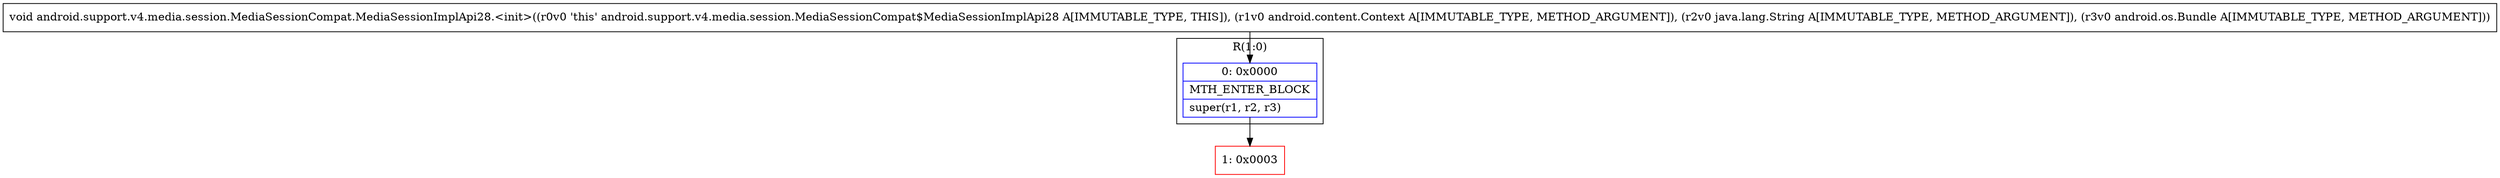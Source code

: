 digraph "CFG forandroid.support.v4.media.session.MediaSessionCompat.MediaSessionImplApi28.\<init\>(Landroid\/content\/Context;Ljava\/lang\/String;Landroid\/os\/Bundle;)V" {
subgraph cluster_Region_33201896 {
label = "R(1:0)";
node [shape=record,color=blue];
Node_0 [shape=record,label="{0\:\ 0x0000|MTH_ENTER_BLOCK\l|super(r1, r2, r3)\l}"];
}
Node_1 [shape=record,color=red,label="{1\:\ 0x0003}"];
MethodNode[shape=record,label="{void android.support.v4.media.session.MediaSessionCompat.MediaSessionImplApi28.\<init\>((r0v0 'this' android.support.v4.media.session.MediaSessionCompat$MediaSessionImplApi28 A[IMMUTABLE_TYPE, THIS]), (r1v0 android.content.Context A[IMMUTABLE_TYPE, METHOD_ARGUMENT]), (r2v0 java.lang.String A[IMMUTABLE_TYPE, METHOD_ARGUMENT]), (r3v0 android.os.Bundle A[IMMUTABLE_TYPE, METHOD_ARGUMENT])) }"];
MethodNode -> Node_0;
Node_0 -> Node_1;
}

